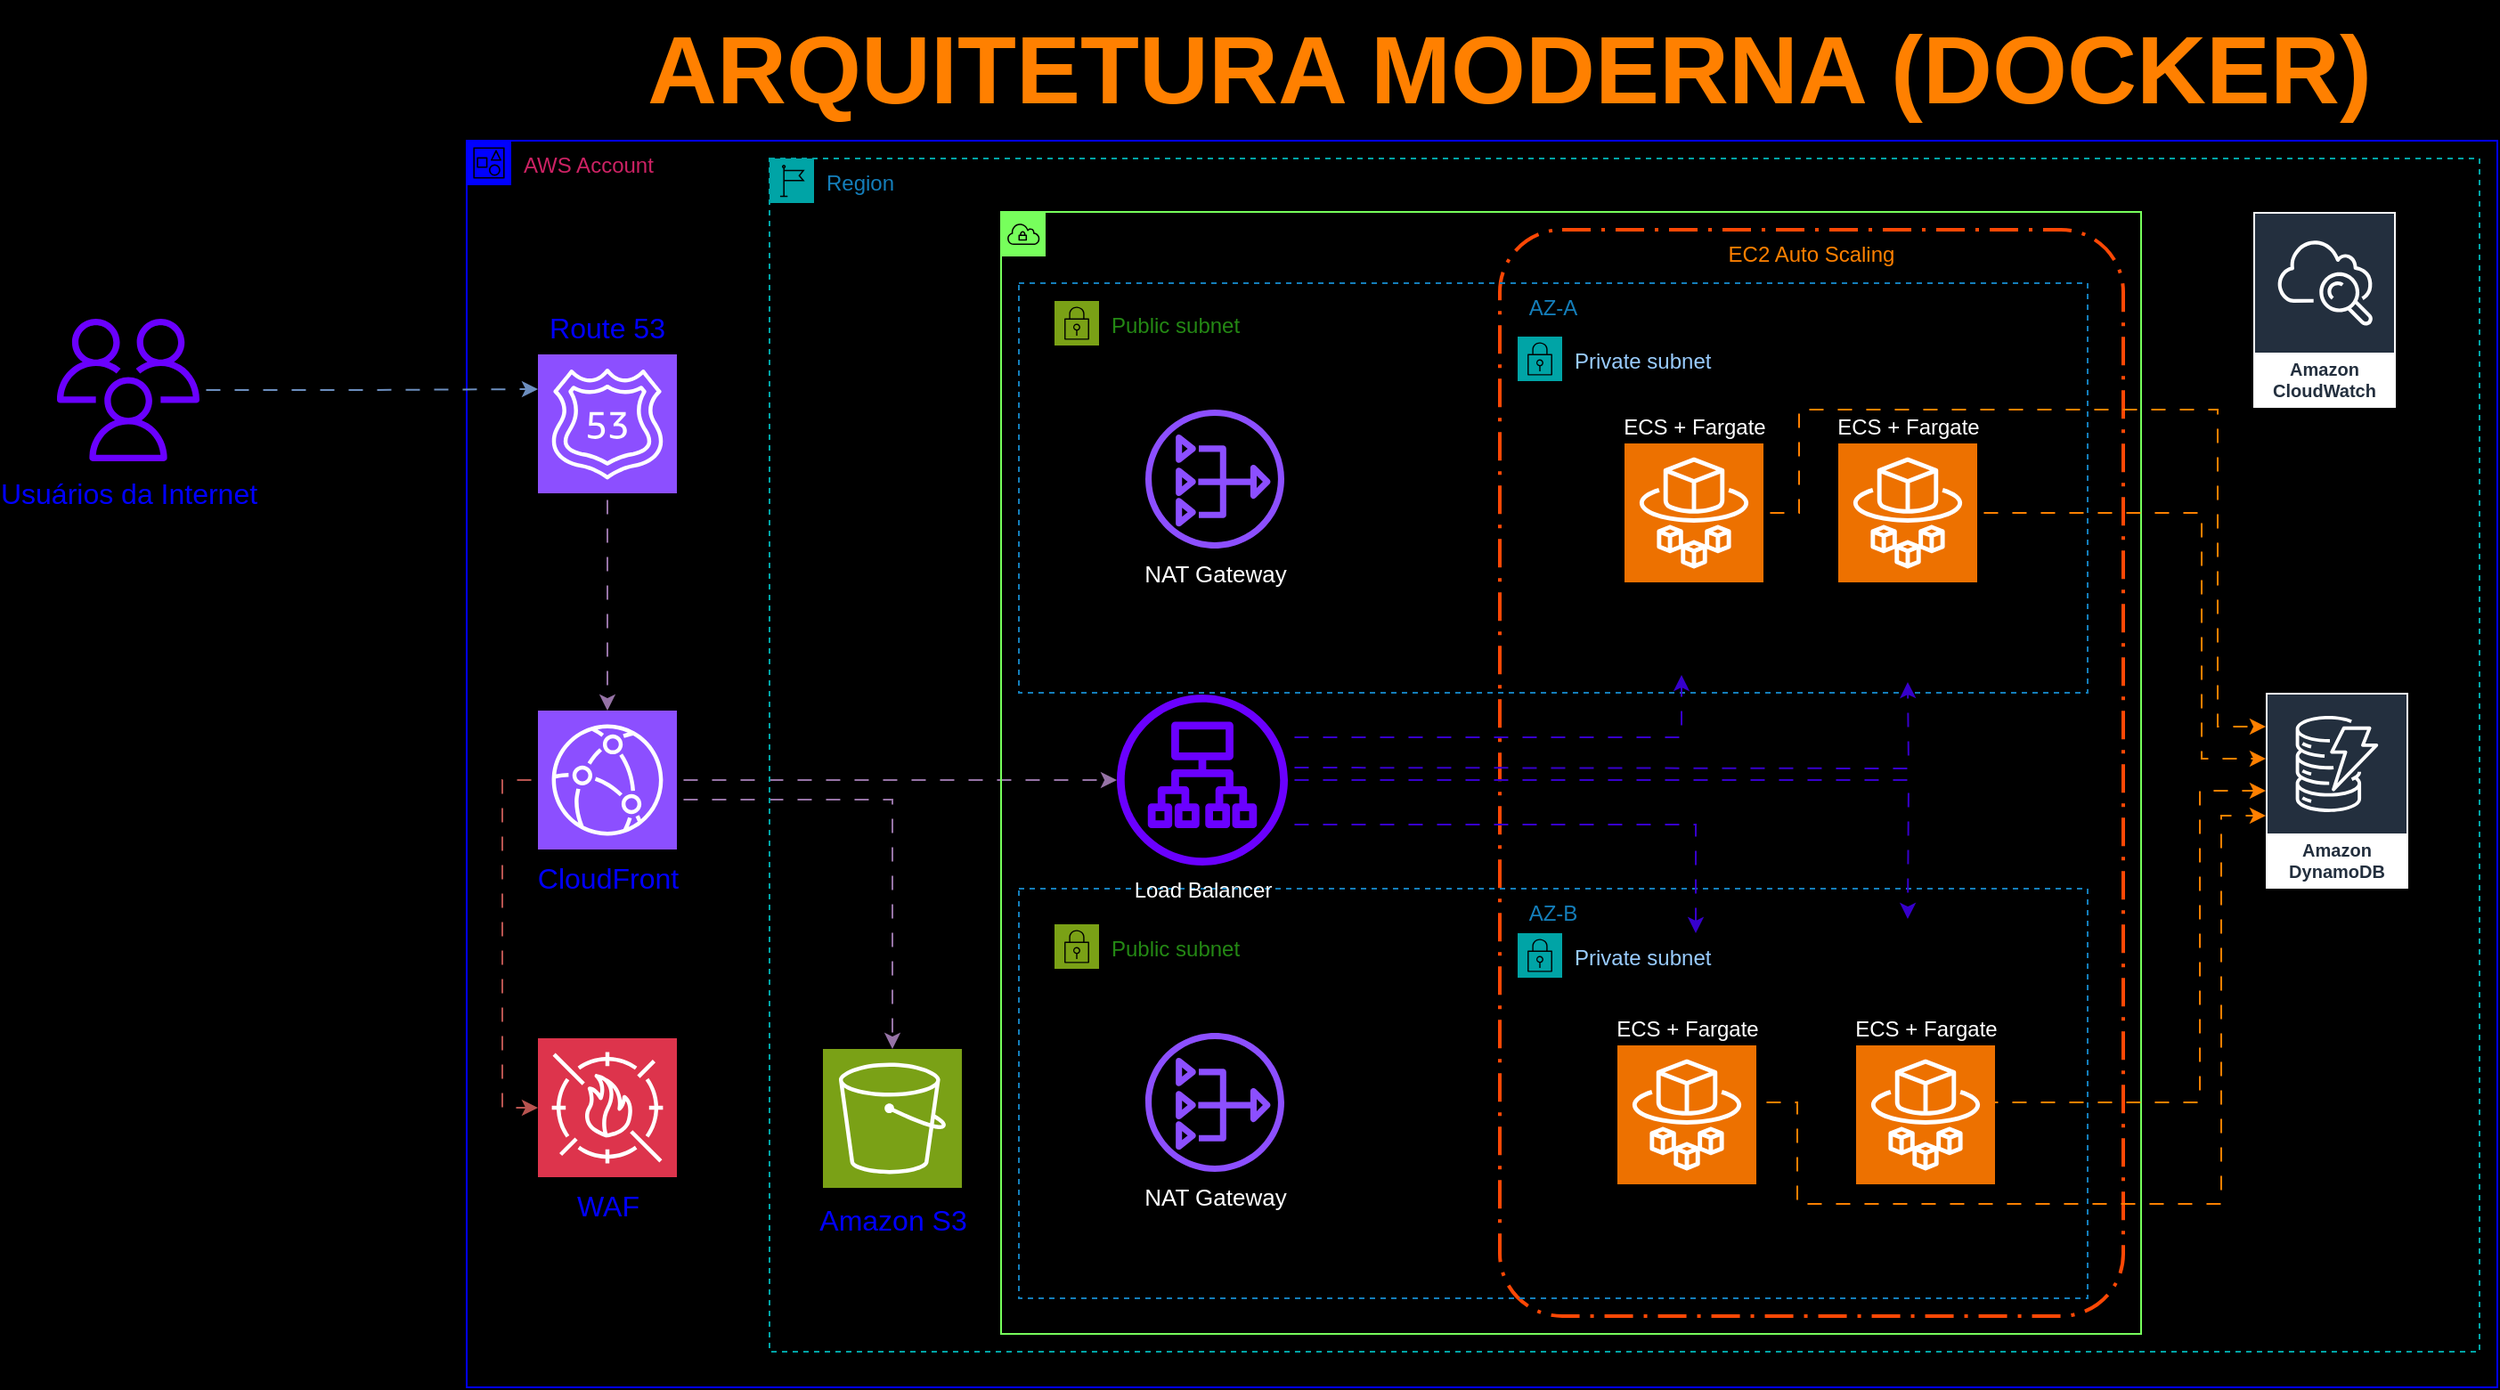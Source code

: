 <mxfile version="23.0.2" type="github">
  <diagram name="Página-1" id="CTM4TyZzp7zjIIdcJPQp">
    <mxGraphModel dx="2314" dy="1018" grid="0" gridSize="10" guides="1" tooltips="1" connect="1" arrows="1" fold="1" page="0" pageScale="1" pageWidth="827" pageHeight="1169" background="#000000" math="0" shadow="0">
      <root>
        <mxCell id="0" />
        <mxCell id="1" parent="0" />
        <mxCell id="7wIXpibPNGcEYtVsEqjC-1" value="AWS Account" style="points=[[0,0],[0.25,0],[0.5,0],[0.75,0],[1,0],[1,0.25],[1,0.5],[1,0.75],[1,1],[0.75,1],[0.5,1],[0.25,1],[0,1],[0,0.75],[0,0.5],[0,0.25]];outlineConnect=0;gradientColor=none;html=1;whiteSpace=wrap;fontSize=12;fontStyle=0;container=1;pointerEvents=0;collapsible=0;recursiveResize=0;shape=mxgraph.aws4.group;grIcon=mxgraph.aws4.group_account;strokeColor=#0000FF;fillColor=none;verticalAlign=top;align=left;spacingLeft=30;fontColor=#CD2264;dashed=0;" vertex="1" parent="1">
          <mxGeometry x="20" y="90" width="1140" height="700" as="geometry" />
        </mxCell>
        <mxCell id="7wIXpibPNGcEYtVsEqjC-2" style="edgeStyle=orthogonalEdgeStyle;rounded=0;orthogonalLoop=1;jettySize=auto;html=1;flowAnimation=1;fillColor=#e1d5e7;strokeColor=#9673a6;" edge="1" parent="7wIXpibPNGcEYtVsEqjC-1" source="7wIXpibPNGcEYtVsEqjC-6" target="7wIXpibPNGcEYtVsEqjC-5">
          <mxGeometry relative="1" as="geometry" />
        </mxCell>
        <mxCell id="7wIXpibPNGcEYtVsEqjC-3" style="edgeStyle=orthogonalEdgeStyle;rounded=0;orthogonalLoop=1;jettySize=auto;html=1;flowAnimation=1;fillColor=#e1d5e7;strokeColor=#9673a6;" edge="1" parent="7wIXpibPNGcEYtVsEqjC-1" source="7wIXpibPNGcEYtVsEqjC-5" target="7wIXpibPNGcEYtVsEqjC-12">
          <mxGeometry relative="1" as="geometry">
            <Array as="points">
              <mxPoint x="239" y="370" />
            </Array>
          </mxGeometry>
        </mxCell>
        <mxCell id="7wIXpibPNGcEYtVsEqjC-4" style="edgeStyle=orthogonalEdgeStyle;rounded=0;orthogonalLoop=1;jettySize=auto;html=1;flowAnimation=1;fillColor=#e1d5e7;strokeColor=#9673a6;" edge="1" parent="7wIXpibPNGcEYtVsEqjC-1" source="7wIXpibPNGcEYtVsEqjC-5" target="7wIXpibPNGcEYtVsEqjC-18">
          <mxGeometry relative="1" as="geometry" />
        </mxCell>
        <mxCell id="7wIXpibPNGcEYtVsEqjC-5" value="CloudFront" style="sketch=0;points=[[0,0,0],[0.25,0,0],[0.5,0,0],[0.75,0,0],[1,0,0],[0,1,0],[0.25,1,0],[0.5,1,0],[0.75,1,0],[1,1,0],[0,0.25,0],[0,0.5,0],[0,0.75,0],[1,0.25,0],[1,0.5,0],[1,0.75,0]];outlineConnect=0;fontColor=#0000FF;fillColor=#8C4FFF;strokeColor=#ffffff;dashed=0;verticalLabelPosition=bottom;verticalAlign=top;align=center;html=1;fontSize=16;fontStyle=0;aspect=fixed;shape=mxgraph.aws4.resourceIcon;resIcon=mxgraph.aws4.cloudfront;" vertex="1" parent="7wIXpibPNGcEYtVsEqjC-1">
          <mxGeometry x="40" y="320" width="78" height="78" as="geometry" />
        </mxCell>
        <mxCell id="7wIXpibPNGcEYtVsEqjC-6" value="Route 53" style="sketch=0;points=[[0,0,0],[0.25,0,0],[0.5,0,0],[0.75,0,0],[1,0,0],[0,1,0],[0.25,1,0],[0.5,1,0],[0.75,1,0],[1,1,0],[0,0.25,0],[0,0.5,0],[0,0.75,0],[1,0.25,0],[1,0.5,0],[1,0.75,0]];outlineConnect=0;fontColor=#0000FF;fillColor=#8C4FFF;strokeColor=#ffffff;dashed=0;verticalLabelPosition=top;verticalAlign=bottom;align=center;fontSize=16;fontStyle=0;aspect=fixed;shape=mxgraph.aws4.resourceIcon;resIcon=mxgraph.aws4.route_53;horizontal=1;whiteSpace=wrap;html=1;flipV=0;flipH=0;labelPosition=center;spacingTop=2;spacing=5;" vertex="1" parent="7wIXpibPNGcEYtVsEqjC-1">
          <mxGeometry x="40" y="120" width="78" height="78" as="geometry" />
        </mxCell>
        <mxCell id="7wIXpibPNGcEYtVsEqjC-7" value="Region" style="points=[[0,0],[0.25,0],[0.5,0],[0.75,0],[1,0],[1,0.25],[1,0.5],[1,0.75],[1,1],[0.75,1],[0.5,1],[0.25,1],[0,1],[0,0.75],[0,0.5],[0,0.25]];outlineConnect=0;gradientColor=none;html=1;whiteSpace=wrap;fontSize=12;fontStyle=0;container=1;pointerEvents=0;collapsible=0;recursiveResize=0;shape=mxgraph.aws4.group;grIcon=mxgraph.aws4.group_region;strokeColor=#00A4A6;fillColor=none;verticalAlign=top;align=left;spacingLeft=30;fontColor=#147EBA;dashed=1;" vertex="1" parent="7wIXpibPNGcEYtVsEqjC-1">
          <mxGeometry x="170" y="10" width="960" height="670" as="geometry" />
        </mxCell>
        <mxCell id="7wIXpibPNGcEYtVsEqjC-8" value="EC2 Auto Scaling" style="rounded=1;arcSize=10;dashed=1;fillColor=none;dashPattern=8 3 1 3;strokeWidth=2;fontColor=#FF8000;strokeColor=#ff4805;verticalAlign=top;" vertex="1" parent="7wIXpibPNGcEYtVsEqjC-7">
          <mxGeometry x="410" y="40" width="350" height="610" as="geometry" />
        </mxCell>
        <mxCell id="7wIXpibPNGcEYtVsEqjC-9" value="AZ-A" style="fillColor=none;strokeColor=#147EBA;dashed=1;verticalAlign=top;fontStyle=0;fontColor=#147EBA;whiteSpace=wrap;html=1;" vertex="1" parent="7wIXpibPNGcEYtVsEqjC-7">
          <mxGeometry x="140" y="70" width="600" height="230" as="geometry" />
        </mxCell>
        <mxCell id="7wIXpibPNGcEYtVsEqjC-10" value="AZ-B" style="fillColor=none;strokeColor=#147EBA;dashed=1;verticalAlign=top;fontStyle=0;fontColor=#147EBA;whiteSpace=wrap;html=1;" vertex="1" parent="7wIXpibPNGcEYtVsEqjC-7">
          <mxGeometry x="140" y="410" width="600" height="230" as="geometry" />
        </mxCell>
        <mxCell id="7wIXpibPNGcEYtVsEqjC-11" value="VPC" style="sketch=0;outlineConnect=0;html=1;whiteSpace=wrap;fontSize=12;fontStyle=0;shape=mxgraph.aws4.group;grIcon=mxgraph.aws4.group_vpc;verticalAlign=top;align=left;spacingLeft=30;dashed=0;fillColor=none;strokeColor=#77FF5C;" vertex="1" parent="7wIXpibPNGcEYtVsEqjC-7">
          <mxGeometry x="130" y="30" width="640" height="630" as="geometry" />
        </mxCell>
        <mxCell id="7wIXpibPNGcEYtVsEqjC-12" value="Amazon S3" style="sketch=0;points=[[0,0,0],[0.25,0,0],[0.5,0,0],[0.75,0,0],[1,0,0],[0,1,0],[0.25,1,0],[0.5,1,0],[0.75,1,0],[1,1,0],[0,0.25,0],[0,0.5,0],[0,0.75,0],[1,0.25,0],[1,0.5,0],[1,0.75,0]];outlineConnect=0;fontColor=#0000FF;fillColor=#7AA116;strokeColor=#ffffff;dashed=0;verticalLabelPosition=bottom;verticalAlign=top;align=center;html=1;fontSize=16;fontStyle=0;aspect=fixed;shape=mxgraph.aws4.resourceIcon;resIcon=mxgraph.aws4.s3;spacingTop=2;" vertex="1" parent="7wIXpibPNGcEYtVsEqjC-7">
          <mxGeometry x="30" y="500" width="78" height="78" as="geometry" />
        </mxCell>
        <mxCell id="7wIXpibPNGcEYtVsEqjC-13" value="Public subnet" style="points=[[0,0],[0.25,0],[0.5,0],[0.75,0],[1,0],[1,0.25],[1,0.5],[1,0.75],[1,1],[0.75,1],[0.5,1],[0.25,1],[0,1],[0,0.75],[0,0.5],[0,0.25]];outlineConnect=0;gradientColor=none;html=1;whiteSpace=wrap;fontSize=12;fontStyle=0;container=1;pointerEvents=0;collapsible=0;recursiveResize=0;shape=mxgraph.aws4.group;grIcon=mxgraph.aws4.group_security_group;grStroke=0;strokeColor=#7AA116;fillColor=#000000;verticalAlign=top;align=left;spacingLeft=30;fontColor=#248814;dashed=0;" vertex="1" parent="7wIXpibPNGcEYtVsEqjC-7">
          <mxGeometry x="160" y="80" width="180" height="200" as="geometry" />
        </mxCell>
        <mxCell id="7wIXpibPNGcEYtVsEqjC-14" value="&lt;font color=&quot;#ffffff&quot; style=&quot;font-size: 13px;&quot;&gt;NAT Gateway&lt;/font&gt;" style="sketch=0;outlineConnect=0;fontColor=#232F3E;gradientColor=none;fillColor=#8C4FFF;strokeColor=none;dashed=0;verticalLabelPosition=bottom;verticalAlign=top;align=center;html=1;fontSize=12;fontStyle=0;aspect=fixed;pointerEvents=1;shape=mxgraph.aws4.nat_gateway;" vertex="1" parent="7wIXpibPNGcEYtVsEqjC-13">
          <mxGeometry x="51" y="61" width="78" height="78" as="geometry" />
        </mxCell>
        <mxCell id="7wIXpibPNGcEYtVsEqjC-15" value="Public subnet" style="points=[[0,0],[0.25,0],[0.5,0],[0.75,0],[1,0],[1,0.25],[1,0.5],[1,0.75],[1,1],[0.75,1],[0.5,1],[0.25,1],[0,1],[0,0.75],[0,0.5],[0,0.25]];outlineConnect=0;gradientColor=none;html=1;whiteSpace=wrap;fontSize=12;fontStyle=0;container=1;pointerEvents=0;collapsible=0;recursiveResize=0;shape=mxgraph.aws4.group;grIcon=mxgraph.aws4.group_security_group;grStroke=0;strokeColor=#7AA116;fillColor=#000000;verticalAlign=top;align=left;spacingLeft=30;fontColor=#248814;dashed=0;" vertex="1" parent="7wIXpibPNGcEYtVsEqjC-7">
          <mxGeometry x="160" y="430" width="180" height="200" as="geometry" />
        </mxCell>
        <mxCell id="7wIXpibPNGcEYtVsEqjC-16" value="&lt;font color=&quot;#ffffff&quot; style=&quot;font-size: 13px;&quot;&gt;NAT Gateway&lt;/font&gt;" style="sketch=0;outlineConnect=0;fontColor=#232F3E;gradientColor=none;fillColor=#8C4FFF;strokeColor=none;dashed=0;verticalLabelPosition=bottom;verticalAlign=top;align=center;html=1;fontSize=12;fontStyle=0;aspect=fixed;pointerEvents=1;shape=mxgraph.aws4.nat_gateway;" vertex="1" parent="7wIXpibPNGcEYtVsEqjC-15">
          <mxGeometry x="51" y="61" width="78" height="78" as="geometry" />
        </mxCell>
        <mxCell id="7wIXpibPNGcEYtVsEqjC-17" style="edgeStyle=orthogonalEdgeStyle;rounded=0;orthogonalLoop=1;jettySize=auto;html=1;flowAnimation=1;fillColor=#6a00ff;strokeColor=#3700CC;" edge="1" parent="7wIXpibPNGcEYtVsEqjC-7" source="7wIXpibPNGcEYtVsEqjC-18" target="7wIXpibPNGcEYtVsEqjC-23">
          <mxGeometry relative="1" as="geometry">
            <mxPoint x="515" y="429" as="targetPoint" />
            <Array as="points">
              <mxPoint x="520" y="374" />
            </Array>
          </mxGeometry>
        </mxCell>
        <mxCell id="7wIXpibPNGcEYtVsEqjC-18" value="Load Balancer&lt;br&gt;" style="sketch=0;outlineConnect=0;fontColor=#ffffff;fillColor=#6a00ff;strokeColor=#3700CC;dashed=0;verticalLabelPosition=bottom;verticalAlign=top;align=center;html=1;fontSize=12;fontStyle=0;aspect=fixed;pointerEvents=1;shape=mxgraph.aws4.application_load_balancer;" vertex="1" parent="7wIXpibPNGcEYtVsEqjC-7">
          <mxGeometry x="195" y="301" width="96" height="96" as="geometry" />
        </mxCell>
        <mxCell id="7wIXpibPNGcEYtVsEqjC-19" value="EC2" style="sketch=0;points=[[0,0,0],[0.25,0,0],[0.5,0,0],[0.75,0,0],[1,0,0],[0,1,0],[0.25,1,0],[0.5,1,0],[0.75,1,0],[1,1,0],[0,0.25,0],[0,0.5,0],[0,0.75,0],[1,0.25,0],[1,0.5,0],[1,0.75,0]];outlineConnect=0;fontColor=#FFFFFF;fillColor=#ED7100;strokeColor=#ffffff;dashed=0;verticalLabelPosition=top;verticalAlign=bottom;align=center;html=1;fontSize=12;fontStyle=0;aspect=fixed;shape=mxgraph.aws4.resourceIcon;resIcon=mxgraph.aws4.ec2;labelPosition=center;" vertex="1" parent="7wIXpibPNGcEYtVsEqjC-7">
          <mxGeometry x="480" y="491" width="78" height="78" as="geometry" />
        </mxCell>
        <mxCell id="7wIXpibPNGcEYtVsEqjC-20" style="edgeStyle=orthogonalEdgeStyle;rounded=0;orthogonalLoop=1;jettySize=auto;html=1;flowAnimation=1;fillColor=#6a00ff;strokeColor=#3700CC;" edge="1" parent="7wIXpibPNGcEYtVsEqjC-7" source="7wIXpibPNGcEYtVsEqjC-18" target="7wIXpibPNGcEYtVsEqjC-26">
          <mxGeometry relative="1" as="geometry">
            <mxPoint x="522" y="311" as="targetPoint" />
            <Array as="points">
              <mxPoint x="512" y="325" />
            </Array>
          </mxGeometry>
        </mxCell>
        <mxCell id="7wIXpibPNGcEYtVsEqjC-21" style="edgeStyle=orthogonalEdgeStyle;rounded=0;orthogonalLoop=1;jettySize=auto;html=1;flowAnimation=1;fillColor=#6a00ff;strokeColor=#3700CC;" edge="1" parent="7wIXpibPNGcEYtVsEqjC-7">
          <mxGeometry relative="1" as="geometry">
            <mxPoint x="291" y="342" as="sourcePoint" />
            <mxPoint x="639" y="294" as="targetPoint" />
          </mxGeometry>
        </mxCell>
        <mxCell id="7wIXpibPNGcEYtVsEqjC-22" style="edgeStyle=orthogonalEdgeStyle;rounded=0;orthogonalLoop=1;jettySize=auto;html=1;flowAnimation=1;fillColor=#6a00ff;strokeColor=#3700CC;" edge="1" parent="7wIXpibPNGcEYtVsEqjC-7" source="7wIXpibPNGcEYtVsEqjC-18">
          <mxGeometry relative="1" as="geometry">
            <mxPoint x="639" y="427" as="targetPoint" />
          </mxGeometry>
        </mxCell>
        <mxCell id="7wIXpibPNGcEYtVsEqjC-23" value="Private subnet" style="points=[[0,0],[0.25,0],[0.5,0],[0.75,0],[1,0],[1,0.25],[1,0.5],[1,0.75],[1,1],[0.75,1],[0.5,1],[0.25,1],[0,1],[0,0.75],[0,0.5],[0,0.25]];outlineConnect=0;gradientColor=none;html=1;whiteSpace=wrap;fontSize=12;fontStyle=0;container=1;pointerEvents=0;collapsible=0;recursiveResize=0;shape=mxgraph.aws4.group;grIcon=mxgraph.aws4.group_security_group;grStroke=0;strokeColor=#00A4A6;fillColor=#000000;verticalAlign=top;align=left;spacingLeft=30;fontColor=#99CCFF;dashed=0;" vertex="1" parent="7wIXpibPNGcEYtVsEqjC-7">
          <mxGeometry x="420" y="435" width="310" height="195" as="geometry" />
        </mxCell>
        <mxCell id="7wIXpibPNGcEYtVsEqjC-26" value="Private subnet" style="points=[[0,0],[0.25,0],[0.5,0],[0.75,0],[1,0],[1,0.25],[1,0.5],[1,0.75],[1,1],[0.75,1],[0.5,1],[0.25,1],[0,1],[0,0.75],[0,0.5],[0,0.25]];outlineConnect=0;gradientColor=none;html=1;whiteSpace=wrap;fontSize=12;fontStyle=0;container=1;pointerEvents=0;collapsible=0;recursiveResize=0;shape=mxgraph.aws4.group;grIcon=mxgraph.aws4.group_security_group;grStroke=0;strokeColor=#00A4A6;fillColor=#000000;verticalAlign=top;align=left;spacingLeft=30;fontColor=#99CCFF;dashed=0;" vertex="1" parent="7wIXpibPNGcEYtVsEqjC-7">
          <mxGeometry x="420" y="100" width="310" height="190" as="geometry" />
        </mxCell>
        <mxCell id="7wIXpibPNGcEYtVsEqjC-39" value="ECS + Fargate" style="sketch=0;points=[[0,0,0],[0.25,0,0],[0.5,0,0],[0.75,0,0],[1,0,0],[0,1,0],[0.25,1,0],[0.5,1,0],[0.75,1,0],[1,1,0],[0,0.25,0],[0,0.5,0],[0,0.75,0],[1,0.25,0],[1,0.5,0],[1,0.75,0]];outlineConnect=0;fontColor=#FFFFFF;fillColor=#ED7100;strokeColor=#ffffff;dashed=0;verticalLabelPosition=top;verticalAlign=bottom;align=center;html=1;fontSize=12;fontStyle=0;aspect=fixed;shape=mxgraph.aws4.resourceIcon;resIcon=mxgraph.aws4.fargate;labelPosition=center;" vertex="1" parent="7wIXpibPNGcEYtVsEqjC-26">
          <mxGeometry x="60" y="60" width="78" height="78" as="geometry" />
        </mxCell>
        <mxCell id="7wIXpibPNGcEYtVsEqjC-29" value="Amazon CloudWatch" style="sketch=0;outlineConnect=0;fontColor=#232F3E;gradientColor=none;strokeColor=#ffffff;fillColor=#232F3E;dashed=0;verticalLabelPosition=middle;verticalAlign=bottom;align=center;html=1;whiteSpace=wrap;fontSize=10;fontStyle=1;spacing=3;shape=mxgraph.aws4.productIcon;prIcon=mxgraph.aws4.cloudwatch;" vertex="1" parent="7wIXpibPNGcEYtVsEqjC-7">
          <mxGeometry x="833" y="30" width="80" height="110" as="geometry" />
        </mxCell>
        <mxCell id="7wIXpibPNGcEYtVsEqjC-30" value="Amazon DynamoDB" style="sketch=0;outlineConnect=0;fontColor=#232F3E;gradientColor=none;strokeColor=#ffffff;fillColor=#232F3E;dashed=0;verticalLabelPosition=middle;verticalAlign=bottom;align=center;html=1;whiteSpace=wrap;fontSize=10;fontStyle=1;spacing=3;shape=mxgraph.aws4.productIcon;prIcon=mxgraph.aws4.dynamodb;" vertex="1" parent="7wIXpibPNGcEYtVsEqjC-7">
          <mxGeometry x="840" y="300" width="80" height="110" as="geometry" />
        </mxCell>
        <mxCell id="7wIXpibPNGcEYtVsEqjC-31" style="edgeStyle=orthogonalEdgeStyle;rounded=0;orthogonalLoop=1;jettySize=auto;html=1;strokeColor=#FF8000;flowAnimation=1;" edge="1" parent="7wIXpibPNGcEYtVsEqjC-7" target="7wIXpibPNGcEYtVsEqjC-30">
          <mxGeometry relative="1" as="geometry">
            <Array as="points">
              <mxPoint x="578" y="199" />
              <mxPoint x="578" y="141" />
              <mxPoint x="813" y="141" />
              <mxPoint x="813" y="319" />
            </Array>
            <mxPoint x="558" y="199" as="sourcePoint" />
          </mxGeometry>
        </mxCell>
        <mxCell id="7wIXpibPNGcEYtVsEqjC-32" style="edgeStyle=orthogonalEdgeStyle;rounded=0;orthogonalLoop=1;jettySize=auto;html=1;strokeColor=#FF8000;flowAnimation=1;" edge="1" parent="7wIXpibPNGcEYtVsEqjC-7" target="7wIXpibPNGcEYtVsEqjC-30">
          <mxGeometry relative="1" as="geometry">
            <Array as="points">
              <mxPoint x="804" y="199" />
              <mxPoint x="804" y="337" />
            </Array>
            <mxPoint x="678" y="199" as="sourcePoint" />
          </mxGeometry>
        </mxCell>
        <mxCell id="7wIXpibPNGcEYtVsEqjC-33" style="edgeStyle=orthogonalEdgeStyle;rounded=0;orthogonalLoop=1;jettySize=auto;html=1;fillColor=#fa6800;strokeColor=#FF8000;flowAnimation=1;" edge="1" parent="7wIXpibPNGcEYtVsEqjC-7" target="7wIXpibPNGcEYtVsEqjC-30">
          <mxGeometry relative="1" as="geometry">
            <Array as="points">
              <mxPoint x="803" y="530" />
              <mxPoint x="803" y="355" />
            </Array>
            <mxPoint x="678" y="530" as="sourcePoint" />
          </mxGeometry>
        </mxCell>
        <mxCell id="7wIXpibPNGcEYtVsEqjC-34" style="edgeStyle=orthogonalEdgeStyle;rounded=0;orthogonalLoop=1;jettySize=auto;html=1;exitX=1;exitY=0.5;exitDx=0;exitDy=0;exitPerimeter=0;strokeColor=#FF8000;flowAnimation=1;" edge="1" parent="7wIXpibPNGcEYtVsEqjC-7" target="7wIXpibPNGcEYtVsEqjC-30">
          <mxGeometry relative="1" as="geometry">
            <Array as="points">
              <mxPoint x="577" y="530" />
              <mxPoint x="577" y="587" />
              <mxPoint x="815" y="587" />
              <mxPoint x="815" y="369" />
            </Array>
            <mxPoint x="556" y="530" as="sourcePoint" />
          </mxGeometry>
        </mxCell>
        <mxCell id="7wIXpibPNGcEYtVsEqjC-42" value="ECS + Fargate" style="sketch=0;points=[[0,0,0],[0.25,0,0],[0.5,0,0],[0.75,0,0],[1,0,0],[0,1,0],[0.25,1,0],[0.5,1,0],[0.75,1,0],[1,1,0],[0,0.25,0],[0,0.5,0],[0,0.75,0],[1,0.25,0],[1,0.5,0],[1,0.75,0]];outlineConnect=0;fontColor=#FFFFFF;fillColor=#ED7100;strokeColor=#ffffff;dashed=0;verticalLabelPosition=top;verticalAlign=bottom;align=center;html=1;fontSize=12;fontStyle=0;aspect=fixed;shape=mxgraph.aws4.resourceIcon;resIcon=mxgraph.aws4.fargate;labelPosition=center;" vertex="1" parent="7wIXpibPNGcEYtVsEqjC-7">
          <mxGeometry x="600" y="160" width="78" height="78" as="geometry" />
        </mxCell>
        <mxCell id="7wIXpibPNGcEYtVsEqjC-41" value="ECS + Fargate" style="sketch=0;points=[[0,0,0],[0.25,0,0],[0.5,0,0],[0.75,0,0],[1,0,0],[0,1,0],[0.25,1,0],[0.5,1,0],[0.75,1,0],[1,1,0],[0,0.25,0],[0,0.5,0],[0,0.75,0],[1,0.25,0],[1,0.5,0],[1,0.75,0]];outlineConnect=0;fontColor=#FFFFFF;fillColor=#ED7100;strokeColor=#ffffff;dashed=0;verticalLabelPosition=top;verticalAlign=bottom;align=center;html=1;fontSize=12;fontStyle=0;aspect=fixed;shape=mxgraph.aws4.resourceIcon;resIcon=mxgraph.aws4.fargate;labelPosition=center;" vertex="1" parent="7wIXpibPNGcEYtVsEqjC-7">
          <mxGeometry x="476" y="498" width="78" height="78" as="geometry" />
        </mxCell>
        <mxCell id="7wIXpibPNGcEYtVsEqjC-40" value="ECS + Fargate" style="sketch=0;points=[[0,0,0],[0.25,0,0],[0.5,0,0],[0.75,0,0],[1,0,0],[0,1,0],[0.25,1,0],[0.5,1,0],[0.75,1,0],[1,1,0],[0,0.25,0],[0,0.5,0],[0,0.75,0],[1,0.25,0],[1,0.5,0],[1,0.75,0]];outlineConnect=0;fontColor=#FFFFFF;fillColor=#ED7100;strokeColor=#ffffff;dashed=0;verticalLabelPosition=top;verticalAlign=bottom;align=center;html=1;fontSize=12;fontStyle=0;aspect=fixed;shape=mxgraph.aws4.resourceIcon;resIcon=mxgraph.aws4.fargate;labelPosition=center;" vertex="1" parent="7wIXpibPNGcEYtVsEqjC-7">
          <mxGeometry x="610" y="498" width="78" height="78" as="geometry" />
        </mxCell>
        <mxCell id="7wIXpibPNGcEYtVsEqjC-35" value="WAF" style="sketch=0;points=[[0,0,0],[0.25,0,0],[0.5,0,0],[0.75,0,0],[1,0,0],[0,1,0],[0.25,1,0],[0.5,1,0],[0.75,1,0],[1,1,0],[0,0.25,0],[0,0.5,0],[0,0.75,0],[1,0.25,0],[1,0.5,0],[1,0.75,0]];outlineConnect=0;fontColor=#0000FF;fillColor=#DD344C;strokeColor=#ffffff;dashed=0;verticalLabelPosition=bottom;verticalAlign=top;align=center;html=1;fontSize=16;fontStyle=0;aspect=fixed;shape=mxgraph.aws4.resourceIcon;resIcon=mxgraph.aws4.waf;" vertex="1" parent="7wIXpibPNGcEYtVsEqjC-1">
          <mxGeometry x="40" y="504" width="78" height="78" as="geometry" />
        </mxCell>
        <mxCell id="7wIXpibPNGcEYtVsEqjC-36" style="edgeStyle=orthogonalEdgeStyle;rounded=0;orthogonalLoop=1;jettySize=auto;html=1;exitX=0;exitY=0.5;exitDx=0;exitDy=0;exitPerimeter=0;entryX=0;entryY=0.5;entryDx=0;entryDy=0;entryPerimeter=0;flowAnimation=1;fillColor=#f8cecc;strokeColor=#b85450;" edge="1" parent="7wIXpibPNGcEYtVsEqjC-1" source="7wIXpibPNGcEYtVsEqjC-5" target="7wIXpibPNGcEYtVsEqjC-35">
          <mxGeometry relative="1" as="geometry" />
        </mxCell>
        <object label="Usuários da Internet&lt;br style=&quot;font-size: 16px;&quot;&gt;" id="7wIXpibPNGcEYtVsEqjC-37">
          <mxCell style="sketch=0;outlineConnect=0;fontColor=#0000FF;fillColor=#6a00ff;strokeColor=#3700CC;dashed=0;verticalLabelPosition=bottom;verticalAlign=top;align=center;html=1;fontSize=16;fontStyle=0;aspect=fixed;pointerEvents=1;shape=mxgraph.aws4.users;labelBackgroundColor=none;labelBorderColor=none;spacingTop=2;" vertex="1" parent="1">
            <mxGeometry x="-210" y="190" width="80" height="80" as="geometry" />
          </mxCell>
        </object>
        <mxCell id="7wIXpibPNGcEYtVsEqjC-38" style="edgeStyle=orthogonalEdgeStyle;rounded=0;orthogonalLoop=1;jettySize=auto;html=1;entryX=0;entryY=0.25;entryDx=0;entryDy=0;entryPerimeter=0;flowAnimation=1;fillColor=#dae8fc;strokeColor=#6c8ebf;" edge="1" parent="1" source="7wIXpibPNGcEYtVsEqjC-37" target="7wIXpibPNGcEYtVsEqjC-6">
          <mxGeometry relative="1" as="geometry" />
        </mxCell>
        <mxCell id="7wIXpibPNGcEYtVsEqjC-43" value="ARQUITETURA MODERNA (DOCKER)" style="text;html=1;align=center;verticalAlign=middle;resizable=0;points=[];autosize=1;strokeColor=none;fillColor=none;fontSize=54;fontColor=#FF8000;fontStyle=1" vertex="1" parent="1">
          <mxGeometry x="112" y="11" width="986" height="77" as="geometry" />
        </mxCell>
      </root>
    </mxGraphModel>
  </diagram>
</mxfile>
